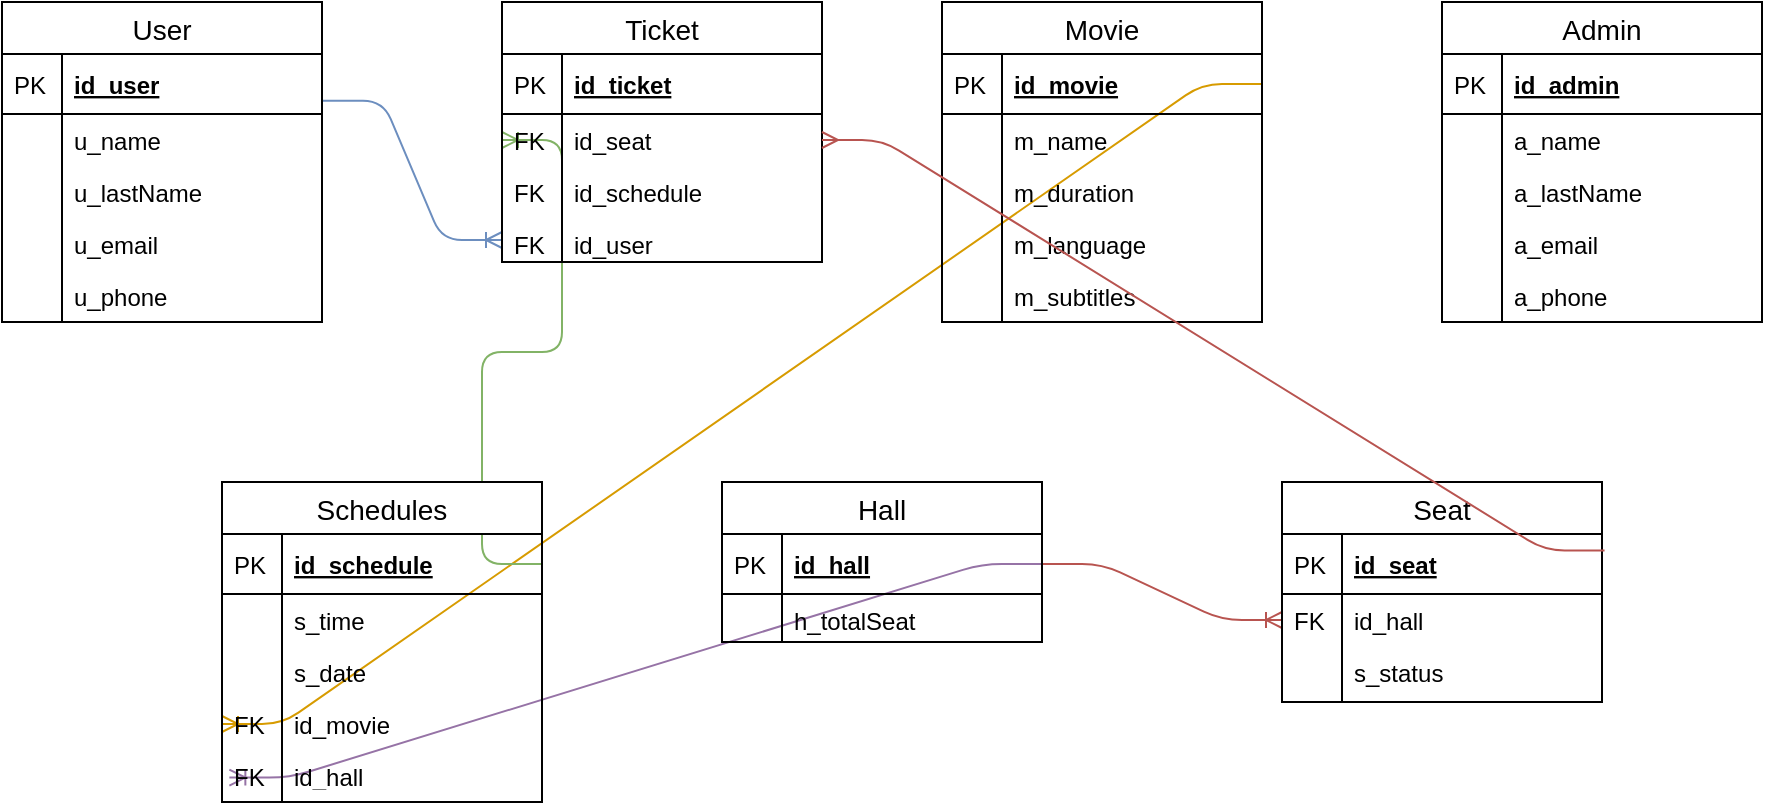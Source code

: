 <mxfile version="13.1.3" type="device"><diagram id="AsVOPEidIt7-lfwMqqc3" name="Page-1"><mxGraphModel dx="1038" dy="548" grid="1" gridSize="10" guides="1" tooltips="1" connect="1" arrows="1" fold="1" page="1" pageScale="1" pageWidth="827" pageHeight="1169" math="0" shadow="0"><root><mxCell id="0"/><mxCell id="1" parent="0"/><mxCell id="EZsIM21GnIscKrhPdaUX-1" value="User" style="swimlane;fontStyle=0;childLayout=stackLayout;horizontal=1;startSize=26;horizontalStack=0;resizeParent=1;resizeParentMax=0;resizeLast=0;collapsible=1;marginBottom=0;align=center;fontSize=14;" parent="1" vertex="1"><mxGeometry x="40" y="120" width="160" height="160" as="geometry"/></mxCell><mxCell id="EZsIM21GnIscKrhPdaUX-2" value="id_user" style="shape=partialRectangle;top=0;left=0;right=0;bottom=1;align=left;verticalAlign=middle;fillColor=none;spacingLeft=34;spacingRight=4;overflow=hidden;rotatable=0;points=[[0,0.5],[1,0.5]];portConstraint=eastwest;dropTarget=0;fontStyle=5;fontSize=12;" parent="EZsIM21GnIscKrhPdaUX-1" vertex="1"><mxGeometry y="26" width="160" height="30" as="geometry"/></mxCell><mxCell id="EZsIM21GnIscKrhPdaUX-3" value="PK" style="shape=partialRectangle;top=0;left=0;bottom=0;fillColor=none;align=left;verticalAlign=middle;spacingLeft=4;spacingRight=4;overflow=hidden;rotatable=0;points=[];portConstraint=eastwest;part=1;fontSize=12;" parent="EZsIM21GnIscKrhPdaUX-2" vertex="1" connectable="0"><mxGeometry width="30" height="30" as="geometry"/></mxCell><mxCell id="EZsIM21GnIscKrhPdaUX-4" value="u_name" style="shape=partialRectangle;top=0;left=0;right=0;bottom=0;align=left;verticalAlign=top;fillColor=none;spacingLeft=34;spacingRight=4;overflow=hidden;rotatable=0;points=[[0,0.5],[1,0.5]];portConstraint=eastwest;dropTarget=0;fontSize=12;" parent="EZsIM21GnIscKrhPdaUX-1" vertex="1"><mxGeometry y="56" width="160" height="26" as="geometry"/></mxCell><mxCell id="EZsIM21GnIscKrhPdaUX-5" value="" style="shape=partialRectangle;top=0;left=0;bottom=0;fillColor=none;align=left;verticalAlign=top;spacingLeft=4;spacingRight=4;overflow=hidden;rotatable=0;points=[];portConstraint=eastwest;part=1;fontSize=12;" parent="EZsIM21GnIscKrhPdaUX-4" vertex="1" connectable="0"><mxGeometry width="30" height="26" as="geometry"/></mxCell><mxCell id="EZsIM21GnIscKrhPdaUX-6" value="u_lastName" style="shape=partialRectangle;top=0;left=0;right=0;bottom=0;align=left;verticalAlign=top;fillColor=none;spacingLeft=34;spacingRight=4;overflow=hidden;rotatable=0;points=[[0,0.5],[1,0.5]];portConstraint=eastwest;dropTarget=0;fontSize=12;" parent="EZsIM21GnIscKrhPdaUX-1" vertex="1"><mxGeometry y="82" width="160" height="26" as="geometry"/></mxCell><mxCell id="EZsIM21GnIscKrhPdaUX-7" value="" style="shape=partialRectangle;top=0;left=0;bottom=0;fillColor=none;align=left;verticalAlign=top;spacingLeft=4;spacingRight=4;overflow=hidden;rotatable=0;points=[];portConstraint=eastwest;part=1;fontSize=12;" parent="EZsIM21GnIscKrhPdaUX-6" vertex="1" connectable="0"><mxGeometry width="30" height="26" as="geometry"/></mxCell><mxCell id="EZsIM21GnIscKrhPdaUX-8" value="u_email" style="shape=partialRectangle;top=0;left=0;right=0;bottom=0;align=left;verticalAlign=top;fillColor=none;spacingLeft=34;spacingRight=4;overflow=hidden;rotatable=0;points=[[0,0.5],[1,0.5]];portConstraint=eastwest;dropTarget=0;fontSize=12;" parent="EZsIM21GnIscKrhPdaUX-1" vertex="1"><mxGeometry y="108" width="160" height="26" as="geometry"/></mxCell><mxCell id="EZsIM21GnIscKrhPdaUX-9" value="" style="shape=partialRectangle;top=0;left=0;bottom=0;fillColor=none;align=left;verticalAlign=top;spacingLeft=4;spacingRight=4;overflow=hidden;rotatable=0;points=[];portConstraint=eastwest;part=1;fontSize=12;" parent="EZsIM21GnIscKrhPdaUX-8" vertex="1" connectable="0"><mxGeometry width="30" height="26" as="geometry"/></mxCell><mxCell id="EZsIM21GnIscKrhPdaUX-13" value="u_phone" style="shape=partialRectangle;top=0;left=0;right=0;bottom=0;align=left;verticalAlign=top;fillColor=none;spacingLeft=34;spacingRight=4;overflow=hidden;rotatable=0;points=[[0,0.5],[1,0.5]];portConstraint=eastwest;dropTarget=0;fontSize=12;" parent="EZsIM21GnIscKrhPdaUX-1" vertex="1"><mxGeometry y="134" width="160" height="26" as="geometry"/></mxCell><mxCell id="EZsIM21GnIscKrhPdaUX-14" value="" style="shape=partialRectangle;top=0;left=0;bottom=0;fillColor=none;align=left;verticalAlign=top;spacingLeft=4;spacingRight=4;overflow=hidden;rotatable=0;points=[];portConstraint=eastwest;part=1;fontSize=12;" parent="EZsIM21GnIscKrhPdaUX-13" vertex="1" connectable="0"><mxGeometry width="30" height="26" as="geometry"/></mxCell><mxCell id="EZsIM21GnIscKrhPdaUX-10" value="" style="shape=partialRectangle;top=0;left=0;right=0;bottom=0;align=left;verticalAlign=top;fillColor=none;spacingLeft=34;spacingRight=4;overflow=hidden;rotatable=0;points=[[0,0.5],[1,0.5]];portConstraint=eastwest;dropTarget=0;fontSize=12;" parent="EZsIM21GnIscKrhPdaUX-1" vertex="1"><mxGeometry y="160" width="160" as="geometry"/></mxCell><mxCell id="EZsIM21GnIscKrhPdaUX-11" value="" style="shape=partialRectangle;top=0;left=0;bottom=0;fillColor=none;align=left;verticalAlign=top;spacingLeft=4;spacingRight=4;overflow=hidden;rotatable=0;points=[];portConstraint=eastwest;part=1;fontSize=12;" parent="EZsIM21GnIscKrhPdaUX-10" vertex="1" connectable="0"><mxGeometry width="30" as="geometry"/></mxCell><mxCell id="EZsIM21GnIscKrhPdaUX-132" value="" style="edgeStyle=entityRelationEdgeStyle;fontSize=12;html=1;endArrow=ERoneToMany;exitX=1;exitY=0.5;exitDx=0;exitDy=0;entryX=0;entryY=0.5;entryDx=0;entryDy=0;fillColor=#ffe6cc;strokeColor=#d79b00;" parent="1" source="EZsIM21GnIscKrhPdaUX-59" target="EZsIM21GnIscKrhPdaUX-102" edge="1"><mxGeometry width="100" height="100" relative="1" as="geometry"><mxPoint x="400" y="390" as="sourcePoint"/><mxPoint x="500" y="290" as="targetPoint"/></mxGeometry></mxCell><mxCell id="EZsIM21GnIscKrhPdaUX-133" value="" style="edgeStyle=entityRelationEdgeStyle;fontSize=12;html=1;endArrow=ERoneToMany;exitX=1;exitY=0.5;exitDx=0;exitDy=0;entryX=0;entryY=0.5;entryDx=0;entryDy=0;fillColor=#f8cecc;strokeColor=#b85450;" parent="1" source="EZsIM21GnIscKrhPdaUX-73" target="EZsIM21GnIscKrhPdaUX-87" edge="1"><mxGeometry width="100" height="100" relative="1" as="geometry"><mxPoint x="710" y="340" as="sourcePoint"/><mxPoint x="810" y="240" as="targetPoint"/></mxGeometry></mxCell><mxCell id="EZsIM21GnIscKrhPdaUX-134" value="" style="edgeStyle=entityRelationEdgeStyle;fontSize=12;html=1;endArrow=ERoneToMany;exitX=1;exitY=0.5;exitDx=0;exitDy=0;entryX=0;entryY=0.5;entryDx=0;entryDy=0;fillColor=#d5e8d4;strokeColor=#82b366;" parent="1" source="EZsIM21GnIscKrhPdaUX-96" target="EZsIM21GnIscKrhPdaUX-122" edge="1"><mxGeometry width="100" height="100" relative="1" as="geometry"><mxPoint x="220" y="560" as="sourcePoint"/><mxPoint x="320" y="460" as="targetPoint"/></mxGeometry></mxCell><mxCell id="EZsIM21GnIscKrhPdaUX-136" value="" style="edgeStyle=entityRelationEdgeStyle;fontSize=12;html=1;endArrow=ERoneToMany;exitX=1;exitY=0.5;exitDx=0;exitDy=0;entryX=0.023;entryY=-0.22;entryDx=0;entryDy=0;entryPerimeter=0;fillColor=#e1d5e7;strokeColor=#9673a6;" parent="1" source="EZsIM21GnIscKrhPdaUX-73" target="EZsIM21GnIscKrhPdaUX-104" edge="1"><mxGeometry width="100" height="100" relative="1" as="geometry"><mxPoint x="820" y="430" as="sourcePoint"/><mxPoint x="920" y="330" as="targetPoint"/></mxGeometry></mxCell><mxCell id="EZsIM21GnIscKrhPdaUX-142" value="" style="edgeStyle=entityRelationEdgeStyle;fontSize=12;html=1;endArrow=ERoneToMany;exitX=1.003;exitY=0.78;exitDx=0;exitDy=0;exitPerimeter=0;entryX=0;entryY=0.5;entryDx=0;entryDy=0;fillColor=#dae8fc;strokeColor=#6c8ebf;" parent="1" source="EZsIM21GnIscKrhPdaUX-2" target="EZsIM21GnIscKrhPdaUX-128" edge="1"><mxGeometry width="100" height="100" relative="1" as="geometry"><mxPoint x="100" y="580" as="sourcePoint"/><mxPoint x="200" y="480" as="targetPoint"/></mxGeometry></mxCell><mxCell id="EZsIM21GnIscKrhPdaUX-58" value="Movie" style="swimlane;fontStyle=0;childLayout=stackLayout;horizontal=1;startSize=26;horizontalStack=0;resizeParent=1;resizeParentMax=0;resizeLast=0;collapsible=1;marginBottom=0;align=center;fontSize=14;" parent="1" vertex="1"><mxGeometry x="510" y="120" width="160" height="160" as="geometry"/></mxCell><mxCell id="EZsIM21GnIscKrhPdaUX-59" value="id_movie" style="shape=partialRectangle;top=0;left=0;right=0;bottom=1;align=left;verticalAlign=middle;fillColor=none;spacingLeft=34;spacingRight=4;overflow=hidden;rotatable=0;points=[[0,0.5],[1,0.5]];portConstraint=eastwest;dropTarget=0;fontStyle=5;fontSize=12;" parent="EZsIM21GnIscKrhPdaUX-58" vertex="1"><mxGeometry y="26" width="160" height="30" as="geometry"/></mxCell><mxCell id="EZsIM21GnIscKrhPdaUX-60" value="PK" style="shape=partialRectangle;top=0;left=0;bottom=0;fillColor=none;align=left;verticalAlign=middle;spacingLeft=4;spacingRight=4;overflow=hidden;rotatable=0;points=[];portConstraint=eastwest;part=1;fontSize=12;" parent="EZsIM21GnIscKrhPdaUX-59" vertex="1" connectable="0"><mxGeometry width="30" height="30" as="geometry"/></mxCell><mxCell id="EZsIM21GnIscKrhPdaUX-61" value="m_name" style="shape=partialRectangle;top=0;left=0;right=0;bottom=0;align=left;verticalAlign=top;fillColor=none;spacingLeft=34;spacingRight=4;overflow=hidden;rotatable=0;points=[[0,0.5],[1,0.5]];portConstraint=eastwest;dropTarget=0;fontSize=12;" parent="EZsIM21GnIscKrhPdaUX-58" vertex="1"><mxGeometry y="56" width="160" height="26" as="geometry"/></mxCell><mxCell id="EZsIM21GnIscKrhPdaUX-62" value="" style="shape=partialRectangle;top=0;left=0;bottom=0;fillColor=none;align=left;verticalAlign=top;spacingLeft=4;spacingRight=4;overflow=hidden;rotatable=0;points=[];portConstraint=eastwest;part=1;fontSize=12;" parent="EZsIM21GnIscKrhPdaUX-61" vertex="1" connectable="0"><mxGeometry width="30" height="26" as="geometry"/></mxCell><mxCell id="EZsIM21GnIscKrhPdaUX-63" value="m_duration" style="shape=partialRectangle;top=0;left=0;right=0;bottom=0;align=left;verticalAlign=top;fillColor=none;spacingLeft=34;spacingRight=4;overflow=hidden;rotatable=0;points=[[0,0.5],[1,0.5]];portConstraint=eastwest;dropTarget=0;fontSize=12;" parent="EZsIM21GnIscKrhPdaUX-58" vertex="1"><mxGeometry y="82" width="160" height="26" as="geometry"/></mxCell><mxCell id="EZsIM21GnIscKrhPdaUX-64" value="" style="shape=partialRectangle;top=0;left=0;bottom=0;fillColor=none;align=left;verticalAlign=top;spacingLeft=4;spacingRight=4;overflow=hidden;rotatable=0;points=[];portConstraint=eastwest;part=1;fontSize=12;" parent="EZsIM21GnIscKrhPdaUX-63" vertex="1" connectable="0"><mxGeometry width="30" height="26" as="geometry"/></mxCell><mxCell id="EZsIM21GnIscKrhPdaUX-65" value="m_language" style="shape=partialRectangle;top=0;left=0;right=0;bottom=0;align=left;verticalAlign=top;fillColor=none;spacingLeft=34;spacingRight=4;overflow=hidden;rotatable=0;points=[[0,0.5],[1,0.5]];portConstraint=eastwest;dropTarget=0;fontSize=12;" parent="EZsIM21GnIscKrhPdaUX-58" vertex="1"><mxGeometry y="108" width="160" height="26" as="geometry"/></mxCell><mxCell id="EZsIM21GnIscKrhPdaUX-66" value="" style="shape=partialRectangle;top=0;left=0;bottom=0;fillColor=none;align=left;verticalAlign=top;spacingLeft=4;spacingRight=4;overflow=hidden;rotatable=0;points=[];portConstraint=eastwest;part=1;fontSize=12;" parent="EZsIM21GnIscKrhPdaUX-65" vertex="1" connectable="0"><mxGeometry width="30" height="26" as="geometry"/></mxCell><mxCell id="EZsIM21GnIscKrhPdaUX-69" value="m_subtitles" style="shape=partialRectangle;top=0;left=0;right=0;bottom=0;align=left;verticalAlign=top;fillColor=none;spacingLeft=34;spacingRight=4;overflow=hidden;rotatable=0;points=[[0,0.5],[1,0.5]];portConstraint=eastwest;dropTarget=0;fontSize=12;" parent="EZsIM21GnIscKrhPdaUX-58" vertex="1"><mxGeometry y="134" width="160" height="26" as="geometry"/></mxCell><mxCell id="EZsIM21GnIscKrhPdaUX-70" value="" style="shape=partialRectangle;top=0;left=0;bottom=0;fillColor=none;align=left;verticalAlign=top;spacingLeft=4;spacingRight=4;overflow=hidden;rotatable=0;points=[];portConstraint=eastwest;part=1;fontSize=12;" parent="EZsIM21GnIscKrhPdaUX-69" vertex="1" connectable="0"><mxGeometry width="30" height="26" as="geometry"/></mxCell><mxCell id="EZsIM21GnIscKrhPdaUX-67" value="" style="shape=partialRectangle;top=0;left=0;right=0;bottom=0;align=left;verticalAlign=top;fillColor=none;spacingLeft=34;spacingRight=4;overflow=hidden;rotatable=0;points=[[0,0.5],[1,0.5]];portConstraint=eastwest;dropTarget=0;fontSize=12;" parent="EZsIM21GnIscKrhPdaUX-58" vertex="1"><mxGeometry y="160" width="160" as="geometry"/></mxCell><mxCell id="EZsIM21GnIscKrhPdaUX-68" value="" style="shape=partialRectangle;top=0;left=0;bottom=0;fillColor=none;align=left;verticalAlign=top;spacingLeft=4;spacingRight=4;overflow=hidden;rotatable=0;points=[];portConstraint=eastwest;part=1;fontSize=12;" parent="EZsIM21GnIscKrhPdaUX-67" vertex="1" connectable="0"><mxGeometry width="30" as="geometry"/></mxCell><mxCell id="EZsIM21GnIscKrhPdaUX-119" value="Ticket" style="swimlane;fontStyle=0;childLayout=stackLayout;horizontal=1;startSize=26;horizontalStack=0;resizeParent=1;resizeParentMax=0;resizeLast=0;collapsible=1;marginBottom=0;align=center;fontSize=14;" parent="1" vertex="1"><mxGeometry x="290" y="120" width="160" height="130" as="geometry"/></mxCell><mxCell id="EZsIM21GnIscKrhPdaUX-120" value="id_ticket" style="shape=partialRectangle;top=0;left=0;right=0;bottom=1;align=left;verticalAlign=middle;fillColor=none;spacingLeft=34;spacingRight=4;overflow=hidden;rotatable=0;points=[[0,0.5],[1,0.5]];portConstraint=eastwest;dropTarget=0;fontStyle=5;fontSize=12;" parent="EZsIM21GnIscKrhPdaUX-119" vertex="1"><mxGeometry y="26" width="160" height="30" as="geometry"/></mxCell><mxCell id="EZsIM21GnIscKrhPdaUX-121" value="PK" style="shape=partialRectangle;top=0;left=0;bottom=0;fillColor=none;align=left;verticalAlign=middle;spacingLeft=4;spacingRight=4;overflow=hidden;rotatable=0;points=[];portConstraint=eastwest;part=1;fontSize=12;" parent="EZsIM21GnIscKrhPdaUX-120" vertex="1" connectable="0"><mxGeometry width="30" height="30" as="geometry"/></mxCell><mxCell id="EZsIM21GnIscKrhPdaUX-122" value="id_seat" style="shape=partialRectangle;top=0;left=0;right=0;bottom=0;align=left;verticalAlign=top;fillColor=none;spacingLeft=34;spacingRight=4;overflow=hidden;rotatable=0;points=[[0,0.5],[1,0.5]];portConstraint=eastwest;dropTarget=0;fontSize=12;" parent="EZsIM21GnIscKrhPdaUX-119" vertex="1"><mxGeometry y="56" width="160" height="26" as="geometry"/></mxCell><mxCell id="EZsIM21GnIscKrhPdaUX-123" value="FK" style="shape=partialRectangle;top=0;left=0;bottom=0;fillColor=none;align=left;verticalAlign=top;spacingLeft=4;spacingRight=4;overflow=hidden;rotatable=0;points=[];portConstraint=eastwest;part=1;fontSize=12;" parent="EZsIM21GnIscKrhPdaUX-122" vertex="1" connectable="0"><mxGeometry width="30" height="26" as="geometry"/></mxCell><mxCell id="EVNQ-Yimg6m7s7i48mmU-6" value="id_schedule" style="shape=partialRectangle;top=0;left=0;right=0;bottom=0;align=left;verticalAlign=top;fillColor=none;spacingLeft=34;spacingRight=4;overflow=hidden;rotatable=0;points=[[0,0.5],[1,0.5]];portConstraint=eastwest;dropTarget=0;fontSize=12;" vertex="1" parent="EZsIM21GnIscKrhPdaUX-119"><mxGeometry y="82" width="160" height="26" as="geometry"/></mxCell><mxCell id="EVNQ-Yimg6m7s7i48mmU-7" value="FK" style="shape=partialRectangle;top=0;left=0;bottom=0;fillColor=none;align=left;verticalAlign=top;spacingLeft=4;spacingRight=4;overflow=hidden;rotatable=0;points=[];portConstraint=eastwest;part=1;fontSize=12;" vertex="1" connectable="0" parent="EVNQ-Yimg6m7s7i48mmU-6"><mxGeometry width="30" height="26" as="geometry"/></mxCell><mxCell id="EZsIM21GnIscKrhPdaUX-128" value="id_user" style="shape=partialRectangle;top=0;left=0;right=0;bottom=0;align=left;verticalAlign=top;fillColor=none;spacingLeft=34;spacingRight=4;overflow=hidden;rotatable=0;points=[[0,0.5],[1,0.5]];portConstraint=eastwest;dropTarget=0;fontSize=12;" parent="EZsIM21GnIscKrhPdaUX-119" vertex="1"><mxGeometry y="108" width="160" height="22" as="geometry"/></mxCell><mxCell id="EZsIM21GnIscKrhPdaUX-129" value="FK" style="shape=partialRectangle;top=0;left=0;bottom=0;fillColor=none;align=left;verticalAlign=top;spacingLeft=4;spacingRight=4;overflow=hidden;rotatable=0;points=[];portConstraint=eastwest;part=1;fontSize=12;" parent="EZsIM21GnIscKrhPdaUX-128" vertex="1" connectable="0"><mxGeometry width="30" height="22" as="geometry"/></mxCell><mxCell id="EZsIM21GnIscKrhPdaUX-95" value="Schedules" style="swimlane;fontStyle=0;childLayout=stackLayout;horizontal=1;startSize=26;horizontalStack=0;resizeParent=1;resizeParentMax=0;resizeLast=0;collapsible=1;marginBottom=0;align=center;fontSize=14;" parent="1" vertex="1"><mxGeometry x="150" y="360" width="160" height="160" as="geometry"/></mxCell><mxCell id="EZsIM21GnIscKrhPdaUX-96" value="id_schedule" style="shape=partialRectangle;top=0;left=0;right=0;bottom=1;align=left;verticalAlign=middle;fillColor=none;spacingLeft=34;spacingRight=4;overflow=hidden;rotatable=0;points=[[0,0.5],[1,0.5]];portConstraint=eastwest;dropTarget=0;fontStyle=5;fontSize=12;" parent="EZsIM21GnIscKrhPdaUX-95" vertex="1"><mxGeometry y="26" width="160" height="30" as="geometry"/></mxCell><mxCell id="EZsIM21GnIscKrhPdaUX-97" value="PK" style="shape=partialRectangle;top=0;left=0;bottom=0;fillColor=none;align=left;verticalAlign=middle;spacingLeft=4;spacingRight=4;overflow=hidden;rotatable=0;points=[];portConstraint=eastwest;part=1;fontSize=12;" parent="EZsIM21GnIscKrhPdaUX-96" vertex="1" connectable="0"><mxGeometry width="30" height="30" as="geometry"/></mxCell><mxCell id="EZsIM21GnIscKrhPdaUX-98" value="s_time" style="shape=partialRectangle;top=0;left=0;right=0;bottom=0;align=left;verticalAlign=top;fillColor=none;spacingLeft=34;spacingRight=4;overflow=hidden;rotatable=0;points=[[0,0.5],[1,0.5]];portConstraint=eastwest;dropTarget=0;fontSize=12;" parent="EZsIM21GnIscKrhPdaUX-95" vertex="1"><mxGeometry y="56" width="160" height="26" as="geometry"/></mxCell><mxCell id="EZsIM21GnIscKrhPdaUX-99" value="" style="shape=partialRectangle;top=0;left=0;bottom=0;fillColor=none;align=left;verticalAlign=top;spacingLeft=4;spacingRight=4;overflow=hidden;rotatable=0;points=[];portConstraint=eastwest;part=1;fontSize=12;" parent="EZsIM21GnIscKrhPdaUX-98" vertex="1" connectable="0"><mxGeometry width="30" height="26" as="geometry"/></mxCell><mxCell id="EZsIM21GnIscKrhPdaUX-100" value="s_date" style="shape=partialRectangle;top=0;left=0;right=0;bottom=0;align=left;verticalAlign=top;fillColor=none;spacingLeft=34;spacingRight=4;overflow=hidden;rotatable=0;points=[[0,0.5],[1,0.5]];portConstraint=eastwest;dropTarget=0;fontSize=12;" parent="EZsIM21GnIscKrhPdaUX-95" vertex="1"><mxGeometry y="82" width="160" height="26" as="geometry"/></mxCell><mxCell id="EZsIM21GnIscKrhPdaUX-101" value="" style="shape=partialRectangle;top=0;left=0;bottom=0;fillColor=none;align=left;verticalAlign=top;spacingLeft=4;spacingRight=4;overflow=hidden;rotatable=0;points=[];portConstraint=eastwest;part=1;fontSize=12;" parent="EZsIM21GnIscKrhPdaUX-100" vertex="1" connectable="0"><mxGeometry width="30" height="26" as="geometry"/></mxCell><mxCell id="EZsIM21GnIscKrhPdaUX-102" value="id_movie" style="shape=partialRectangle;top=0;left=0;right=0;bottom=0;align=left;verticalAlign=top;fillColor=none;spacingLeft=34;spacingRight=4;overflow=hidden;rotatable=0;points=[[0,0.5],[1,0.5]];portConstraint=eastwest;dropTarget=0;fontSize=12;" parent="EZsIM21GnIscKrhPdaUX-95" vertex="1"><mxGeometry y="108" width="160" height="26" as="geometry"/></mxCell><mxCell id="EZsIM21GnIscKrhPdaUX-103" value="FK" style="shape=partialRectangle;top=0;left=0;bottom=0;fillColor=none;align=left;verticalAlign=top;spacingLeft=4;spacingRight=4;overflow=hidden;rotatable=0;points=[];portConstraint=eastwest;part=1;fontSize=12;" parent="EZsIM21GnIscKrhPdaUX-102" vertex="1" connectable="0"><mxGeometry width="30" height="26" as="geometry"/></mxCell><mxCell id="EZsIM21GnIscKrhPdaUX-106" value="id_hall" style="shape=partialRectangle;top=0;left=0;right=0;bottom=0;align=left;verticalAlign=top;fillColor=none;spacingLeft=34;spacingRight=4;overflow=hidden;rotatable=0;points=[[0,0.5],[1,0.5]];portConstraint=eastwest;dropTarget=0;fontSize=12;" parent="EZsIM21GnIscKrhPdaUX-95" vertex="1"><mxGeometry y="134" width="160" height="16" as="geometry"/></mxCell><mxCell id="EZsIM21GnIscKrhPdaUX-107" value="FK" style="shape=partialRectangle;top=0;left=0;bottom=0;fillColor=none;align=left;verticalAlign=top;spacingLeft=4;spacingRight=4;overflow=hidden;rotatable=0;points=[];portConstraint=eastwest;part=1;fontSize=12;" parent="EZsIM21GnIscKrhPdaUX-106" vertex="1" connectable="0"><mxGeometry width="30" height="16" as="geometry"/></mxCell><mxCell id="EZsIM21GnIscKrhPdaUX-104" value="" style="shape=partialRectangle;top=0;left=0;right=0;bottom=0;align=left;verticalAlign=top;fillColor=none;spacingLeft=34;spacingRight=4;overflow=hidden;rotatable=0;points=[[0,0.5],[1,0.5]];portConstraint=eastwest;dropTarget=0;fontSize=12;" parent="EZsIM21GnIscKrhPdaUX-95" vertex="1"><mxGeometry y="150" width="160" height="10" as="geometry"/></mxCell><mxCell id="EZsIM21GnIscKrhPdaUX-105" value="" style="shape=partialRectangle;top=0;left=0;bottom=0;fillColor=none;align=left;verticalAlign=top;spacingLeft=4;spacingRight=4;overflow=hidden;rotatable=0;points=[];portConstraint=eastwest;part=1;fontSize=12;" parent="EZsIM21GnIscKrhPdaUX-104" vertex="1" connectable="0"><mxGeometry width="30" height="10" as="geometry"/></mxCell><mxCell id="EZsIM21GnIscKrhPdaUX-84" value="Seat" style="swimlane;fontStyle=0;childLayout=stackLayout;horizontal=1;startSize=26;horizontalStack=0;resizeParent=1;resizeParentMax=0;resizeLast=0;collapsible=1;marginBottom=0;align=center;fontSize=14;" parent="1" vertex="1"><mxGeometry x="680" y="360" width="160" height="110" as="geometry"/></mxCell><mxCell id="EZsIM21GnIscKrhPdaUX-85" value="id_seat" style="shape=partialRectangle;top=0;left=0;right=0;bottom=1;align=left;verticalAlign=middle;fillColor=none;spacingLeft=34;spacingRight=4;overflow=hidden;rotatable=0;points=[[0,0.5],[1,0.5]];portConstraint=eastwest;dropTarget=0;fontStyle=5;fontSize=12;" parent="EZsIM21GnIscKrhPdaUX-84" vertex="1"><mxGeometry y="26" width="160" height="30" as="geometry"/></mxCell><mxCell id="EZsIM21GnIscKrhPdaUX-86" value="PK" style="shape=partialRectangle;top=0;left=0;bottom=0;fillColor=none;align=left;verticalAlign=middle;spacingLeft=4;spacingRight=4;overflow=hidden;rotatable=0;points=[];portConstraint=eastwest;part=1;fontSize=12;" parent="EZsIM21GnIscKrhPdaUX-85" vertex="1" connectable="0"><mxGeometry width="30" height="30" as="geometry"/></mxCell><mxCell id="EZsIM21GnIscKrhPdaUX-87" value="id_hall" style="shape=partialRectangle;top=0;left=0;right=0;bottom=0;align=left;verticalAlign=top;fillColor=none;spacingLeft=34;spacingRight=4;overflow=hidden;rotatable=0;points=[[0,0.5],[1,0.5]];portConstraint=eastwest;dropTarget=0;fontSize=12;" parent="EZsIM21GnIscKrhPdaUX-84" vertex="1"><mxGeometry y="56" width="160" height="26" as="geometry"/></mxCell><mxCell id="EZsIM21GnIscKrhPdaUX-88" value="FK" style="shape=partialRectangle;top=0;left=0;bottom=0;fillColor=none;align=left;verticalAlign=top;spacingLeft=4;spacingRight=4;overflow=hidden;rotatable=0;points=[];portConstraint=eastwest;part=1;fontSize=12;" parent="EZsIM21GnIscKrhPdaUX-87" vertex="1" connectable="0"><mxGeometry width="30" height="26" as="geometry"/></mxCell><mxCell id="EZsIM21GnIscKrhPdaUX-89" value="s_status" style="shape=partialRectangle;top=0;left=0;right=0;bottom=0;align=left;verticalAlign=top;fillColor=none;spacingLeft=34;spacingRight=4;overflow=hidden;rotatable=0;points=[[0,0.5],[1,0.5]];portConstraint=eastwest;dropTarget=0;fontSize=12;" parent="EZsIM21GnIscKrhPdaUX-84" vertex="1"><mxGeometry y="82" width="160" height="26" as="geometry"/></mxCell><mxCell id="EZsIM21GnIscKrhPdaUX-90" value="" style="shape=partialRectangle;top=0;left=0;bottom=0;fillColor=none;align=left;verticalAlign=top;spacingLeft=4;spacingRight=4;overflow=hidden;rotatable=0;points=[];portConstraint=eastwest;part=1;fontSize=12;" parent="EZsIM21GnIscKrhPdaUX-89" vertex="1" connectable="0"><mxGeometry width="30" height="26" as="geometry"/></mxCell><mxCell id="EZsIM21GnIscKrhPdaUX-93" value="" style="shape=partialRectangle;top=0;left=0;right=0;bottom=0;align=left;verticalAlign=top;fillColor=none;spacingLeft=34;spacingRight=4;overflow=hidden;rotatable=0;points=[[0,0.5],[1,0.5]];portConstraint=eastwest;dropTarget=0;fontSize=12;" parent="EZsIM21GnIscKrhPdaUX-84" vertex="1"><mxGeometry y="108" width="160" height="2" as="geometry"/></mxCell><mxCell id="EZsIM21GnIscKrhPdaUX-94" value="" style="shape=partialRectangle;top=0;left=0;bottom=0;fillColor=none;align=left;verticalAlign=top;spacingLeft=4;spacingRight=4;overflow=hidden;rotatable=0;points=[];portConstraint=eastwest;part=1;fontSize=12;" parent="EZsIM21GnIscKrhPdaUX-93" vertex="1" connectable="0"><mxGeometry width="30" height="2" as="geometry"/></mxCell><mxCell id="EZsIM21GnIscKrhPdaUX-72" value="Hall" style="swimlane;fontStyle=0;childLayout=stackLayout;horizontal=1;startSize=26;horizontalStack=0;resizeParent=1;resizeParentMax=0;resizeLast=0;collapsible=1;marginBottom=0;align=center;fontSize=14;" parent="1" vertex="1"><mxGeometry x="400" y="360" width="160" height="80" as="geometry"/></mxCell><mxCell id="EZsIM21GnIscKrhPdaUX-73" value="id_hall" style="shape=partialRectangle;top=0;left=0;right=0;bottom=1;align=left;verticalAlign=middle;fillColor=none;spacingLeft=34;spacingRight=4;overflow=hidden;rotatable=0;points=[[0,0.5],[1,0.5]];portConstraint=eastwest;dropTarget=0;fontStyle=5;fontSize=12;" parent="EZsIM21GnIscKrhPdaUX-72" vertex="1"><mxGeometry y="26" width="160" height="30" as="geometry"/></mxCell><mxCell id="EZsIM21GnIscKrhPdaUX-74" value="PK" style="shape=partialRectangle;top=0;left=0;bottom=0;fillColor=none;align=left;verticalAlign=middle;spacingLeft=4;spacingRight=4;overflow=hidden;rotatable=0;points=[];portConstraint=eastwest;part=1;fontSize=12;" parent="EZsIM21GnIscKrhPdaUX-73" vertex="1" connectable="0"><mxGeometry width="30" height="30" as="geometry"/></mxCell><mxCell id="EZsIM21GnIscKrhPdaUX-81" value="h_totalSeat" style="shape=partialRectangle;top=0;left=0;right=0;bottom=0;align=left;verticalAlign=top;fillColor=none;spacingLeft=34;spacingRight=4;overflow=hidden;rotatable=0;points=[[0,0.5],[1,0.5]];portConstraint=eastwest;dropTarget=0;fontSize=12;" parent="EZsIM21GnIscKrhPdaUX-72" vertex="1"><mxGeometry y="56" width="160" height="24" as="geometry"/></mxCell><mxCell id="EZsIM21GnIscKrhPdaUX-82" value="" style="shape=partialRectangle;top=0;left=0;bottom=0;fillColor=none;align=left;verticalAlign=top;spacingLeft=4;spacingRight=4;overflow=hidden;rotatable=0;points=[];portConstraint=eastwest;part=1;fontSize=12;" parent="EZsIM21GnIscKrhPdaUX-81" vertex="1" connectable="0"><mxGeometry width="30" height="24" as="geometry"/></mxCell><mxCell id="EZsIM21GnIscKrhPdaUX-15" value="Admin" style="swimlane;fontStyle=0;childLayout=stackLayout;horizontal=1;startSize=26;horizontalStack=0;resizeParent=1;resizeParentMax=0;resizeLast=0;collapsible=1;marginBottom=0;align=center;fontSize=14;" parent="1" vertex="1"><mxGeometry x="760" y="120" width="160" height="160" as="geometry"/></mxCell><mxCell id="EZsIM21GnIscKrhPdaUX-16" value="id_admin" style="shape=partialRectangle;top=0;left=0;right=0;bottom=1;align=left;verticalAlign=middle;fillColor=none;spacingLeft=34;spacingRight=4;overflow=hidden;rotatable=0;points=[[0,0.5],[1,0.5]];portConstraint=eastwest;dropTarget=0;fontStyle=5;fontSize=12;" parent="EZsIM21GnIscKrhPdaUX-15" vertex="1"><mxGeometry y="26" width="160" height="30" as="geometry"/></mxCell><mxCell id="EZsIM21GnIscKrhPdaUX-17" value="PK" style="shape=partialRectangle;top=0;left=0;bottom=0;fillColor=none;align=left;verticalAlign=middle;spacingLeft=4;spacingRight=4;overflow=hidden;rotatable=0;points=[];portConstraint=eastwest;part=1;fontSize=12;" parent="EZsIM21GnIscKrhPdaUX-16" vertex="1" connectable="0"><mxGeometry width="30" height="30" as="geometry"/></mxCell><mxCell id="EZsIM21GnIscKrhPdaUX-18" value="a_name" style="shape=partialRectangle;top=0;left=0;right=0;bottom=0;align=left;verticalAlign=top;fillColor=none;spacingLeft=34;spacingRight=4;overflow=hidden;rotatable=0;points=[[0,0.5],[1,0.5]];portConstraint=eastwest;dropTarget=0;fontSize=12;" parent="EZsIM21GnIscKrhPdaUX-15" vertex="1"><mxGeometry y="56" width="160" height="26" as="geometry"/></mxCell><mxCell id="EZsIM21GnIscKrhPdaUX-19" value="" style="shape=partialRectangle;top=0;left=0;bottom=0;fillColor=none;align=left;verticalAlign=top;spacingLeft=4;spacingRight=4;overflow=hidden;rotatable=0;points=[];portConstraint=eastwest;part=1;fontSize=12;" parent="EZsIM21GnIscKrhPdaUX-18" vertex="1" connectable="0"><mxGeometry width="30" height="26" as="geometry"/></mxCell><mxCell id="EZsIM21GnIscKrhPdaUX-20" value="a_lastName" style="shape=partialRectangle;top=0;left=0;right=0;bottom=0;align=left;verticalAlign=top;fillColor=none;spacingLeft=34;spacingRight=4;overflow=hidden;rotatable=0;points=[[0,0.5],[1,0.5]];portConstraint=eastwest;dropTarget=0;fontSize=12;" parent="EZsIM21GnIscKrhPdaUX-15" vertex="1"><mxGeometry y="82" width="160" height="26" as="geometry"/></mxCell><mxCell id="EZsIM21GnIscKrhPdaUX-21" value="" style="shape=partialRectangle;top=0;left=0;bottom=0;fillColor=none;align=left;verticalAlign=top;spacingLeft=4;spacingRight=4;overflow=hidden;rotatable=0;points=[];portConstraint=eastwest;part=1;fontSize=12;" parent="EZsIM21GnIscKrhPdaUX-20" vertex="1" connectable="0"><mxGeometry width="30" height="26" as="geometry"/></mxCell><mxCell id="EZsIM21GnIscKrhPdaUX-22" value="a_email" style="shape=partialRectangle;top=0;left=0;right=0;bottom=0;align=left;verticalAlign=top;fillColor=none;spacingLeft=34;spacingRight=4;overflow=hidden;rotatable=0;points=[[0,0.5],[1,0.5]];portConstraint=eastwest;dropTarget=0;fontSize=12;" parent="EZsIM21GnIscKrhPdaUX-15" vertex="1"><mxGeometry y="108" width="160" height="26" as="geometry"/></mxCell><mxCell id="EZsIM21GnIscKrhPdaUX-23" value="" style="shape=partialRectangle;top=0;left=0;bottom=0;fillColor=none;align=left;verticalAlign=top;spacingLeft=4;spacingRight=4;overflow=hidden;rotatable=0;points=[];portConstraint=eastwest;part=1;fontSize=12;" parent="EZsIM21GnIscKrhPdaUX-22" vertex="1" connectable="0"><mxGeometry width="30" height="26" as="geometry"/></mxCell><mxCell id="EZsIM21GnIscKrhPdaUX-24" value="a_phone" style="shape=partialRectangle;top=0;left=0;right=0;bottom=0;align=left;verticalAlign=top;fillColor=none;spacingLeft=34;spacingRight=4;overflow=hidden;rotatable=0;points=[[0,0.5],[1,0.5]];portConstraint=eastwest;dropTarget=0;fontSize=12;" parent="EZsIM21GnIscKrhPdaUX-15" vertex="1"><mxGeometry y="134" width="160" height="26" as="geometry"/></mxCell><mxCell id="EZsIM21GnIscKrhPdaUX-25" value="" style="shape=partialRectangle;top=0;left=0;bottom=0;fillColor=none;align=left;verticalAlign=top;spacingLeft=4;spacingRight=4;overflow=hidden;rotatable=0;points=[];portConstraint=eastwest;part=1;fontSize=12;" parent="EZsIM21GnIscKrhPdaUX-24" vertex="1" connectable="0"><mxGeometry width="30" height="26" as="geometry"/></mxCell><mxCell id="EZsIM21GnIscKrhPdaUX-26" value="" style="shape=partialRectangle;top=0;left=0;right=0;bottom=0;align=left;verticalAlign=top;fillColor=none;spacingLeft=34;spacingRight=4;overflow=hidden;rotatable=0;points=[[0,0.5],[1,0.5]];portConstraint=eastwest;dropTarget=0;fontSize=12;" parent="EZsIM21GnIscKrhPdaUX-15" vertex="1"><mxGeometry y="160" width="160" as="geometry"/></mxCell><mxCell id="EZsIM21GnIscKrhPdaUX-27" value="" style="shape=partialRectangle;top=0;left=0;bottom=0;fillColor=none;align=left;verticalAlign=top;spacingLeft=4;spacingRight=4;overflow=hidden;rotatable=0;points=[];portConstraint=eastwest;part=1;fontSize=12;" parent="EZsIM21GnIscKrhPdaUX-26" vertex="1" connectable="0"><mxGeometry width="30" as="geometry"/></mxCell><mxCell id="EVNQ-Yimg6m7s7i48mmU-3" value="" style="edgeStyle=entityRelationEdgeStyle;fontSize=12;html=1;endArrow=ERmany;exitX=1.008;exitY=0.273;exitDx=0;exitDy=0;exitPerimeter=0;fillColor=#f8cecc;strokeColor=#b85450;" edge="1" parent="1" source="EZsIM21GnIscKrhPdaUX-85" target="EZsIM21GnIscKrhPdaUX-122"><mxGeometry width="100" height="100" relative="1" as="geometry"><mxPoint x="890" y="450" as="sourcePoint"/><mxPoint x="980" y="350" as="targetPoint"/></mxGeometry></mxCell></root></mxGraphModel></diagram></mxfile>